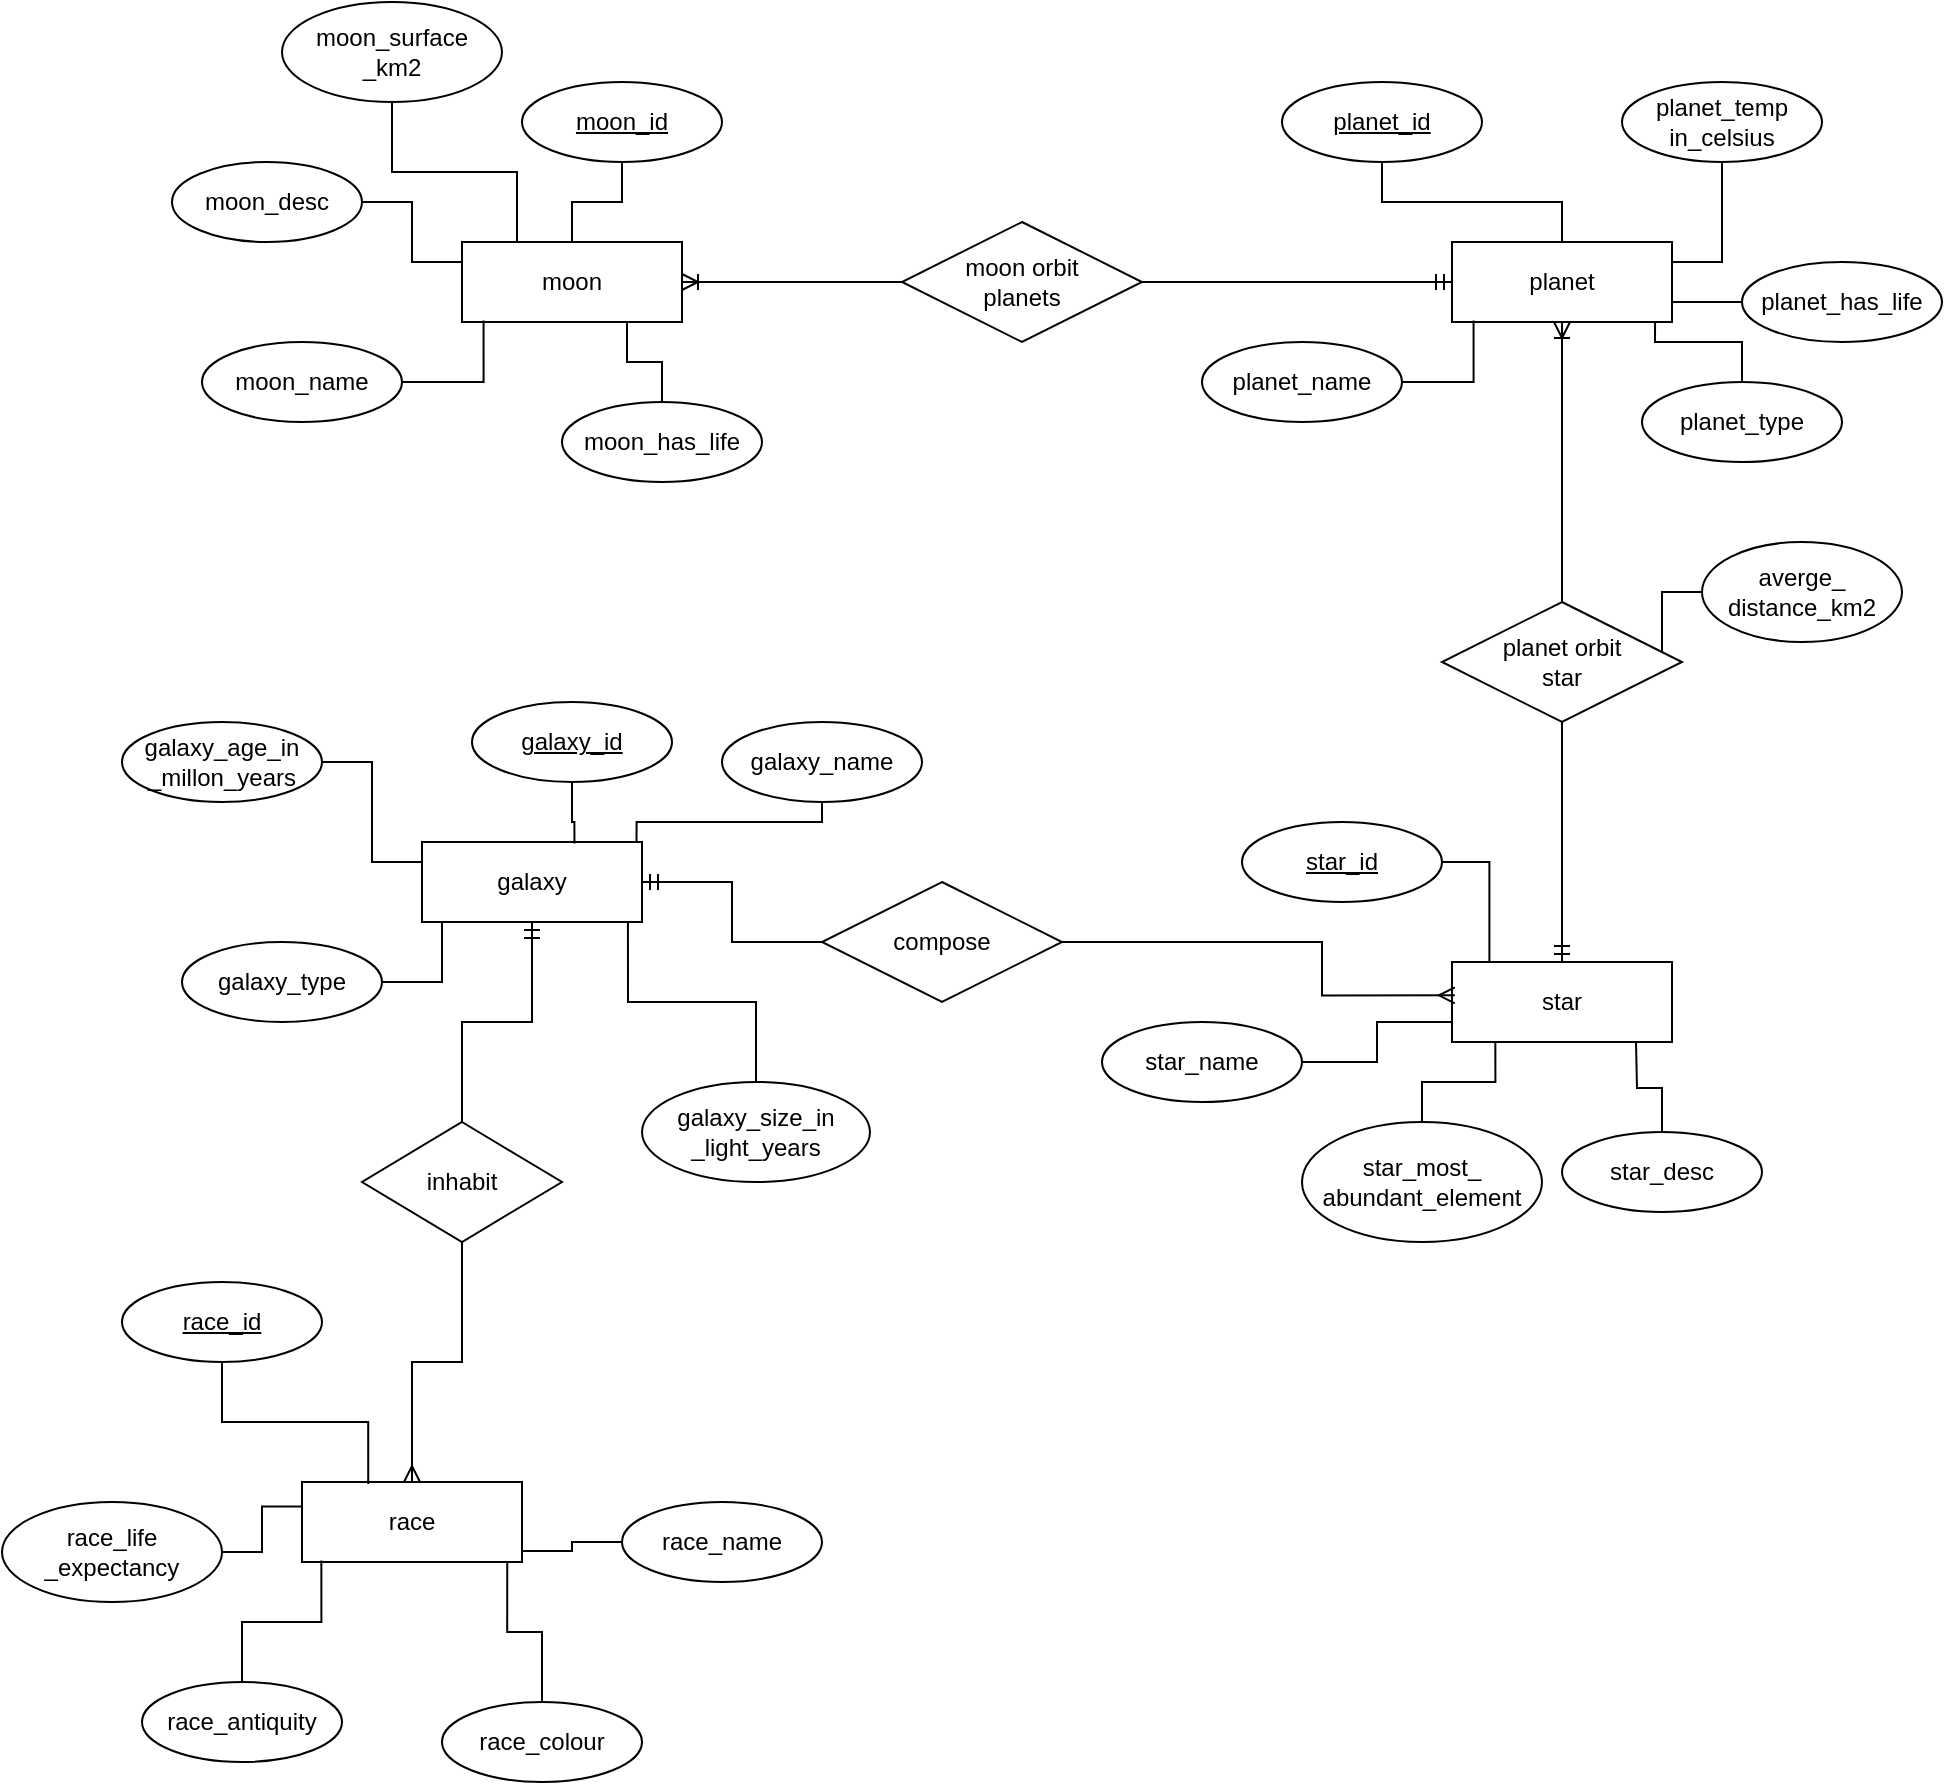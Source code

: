 <mxfile version="21.6.6" type="github">
  <diagram name="Página-1" id="PgGMT4XV1KcpESmoV4pr">
    <mxGraphModel dx="662" dy="594" grid="1" gridSize="10" guides="1" tooltips="1" connect="1" arrows="1" fold="1" page="1" pageScale="1" pageWidth="827" pageHeight="1169" math="0" shadow="0">
      <root>
        <mxCell id="0" />
        <mxCell id="1" parent="0" />
        <mxCell id="fIT2TMYhLoiA7Ju0z0X--1" value="moon" style="rounded=0;whiteSpace=wrap;html=1;" parent="1" vertex="1">
          <mxGeometry x="290" y="140" width="110" height="40" as="geometry" />
        </mxCell>
        <mxCell id="fIT2TMYhLoiA7Ju0z0X--7" style="edgeStyle=orthogonalEdgeStyle;rounded=0;orthogonalLoop=1;jettySize=auto;html=1;endArrow=none;endFill=0;" parent="1" source="fIT2TMYhLoiA7Ju0z0X--4" target="fIT2TMYhLoiA7Ju0z0X--1" edge="1">
          <mxGeometry relative="1" as="geometry" />
        </mxCell>
        <mxCell id="fIT2TMYhLoiA7Ju0z0X--4" value="moon_id" style="ellipse;whiteSpace=wrap;html=1;align=center;fontStyle=4;" parent="1" vertex="1">
          <mxGeometry x="320" y="60" width="100" height="40" as="geometry" />
        </mxCell>
        <mxCell id="fIT2TMYhLoiA7Ju0z0X--9" style="edgeStyle=orthogonalEdgeStyle;rounded=0;orthogonalLoop=1;jettySize=auto;html=1;entryX=0.25;entryY=0;entryDx=0;entryDy=0;endArrow=none;endFill=0;" parent="1" source="fIT2TMYhLoiA7Ju0z0X--8" target="fIT2TMYhLoiA7Ju0z0X--1" edge="1">
          <mxGeometry relative="1" as="geometry" />
        </mxCell>
        <mxCell id="fIT2TMYhLoiA7Ju0z0X--8" value="moon_surface&lt;br&gt;_km2" style="ellipse;whiteSpace=wrap;html=1;align=center;" parent="1" vertex="1">
          <mxGeometry x="200" y="20" width="110" height="50" as="geometry" />
        </mxCell>
        <mxCell id="fIT2TMYhLoiA7Ju0z0X--11" style="edgeStyle=orthogonalEdgeStyle;rounded=0;orthogonalLoop=1;jettySize=auto;html=1;entryX=0.098;entryY=0.982;entryDx=0;entryDy=0;entryPerimeter=0;endArrow=none;endFill=0;" parent="1" source="fIT2TMYhLoiA7Ju0z0X--10" target="fIT2TMYhLoiA7Ju0z0X--1" edge="1">
          <mxGeometry relative="1" as="geometry" />
        </mxCell>
        <mxCell id="fIT2TMYhLoiA7Ju0z0X--10" value="moon_name" style="ellipse;whiteSpace=wrap;html=1;align=center;" parent="1" vertex="1">
          <mxGeometry x="160" y="190" width="100" height="40" as="geometry" />
        </mxCell>
        <mxCell id="FuvpAv0MovetRw_jp8V7-3" style="edgeStyle=orthogonalEdgeStyle;rounded=0;orthogonalLoop=1;jettySize=auto;html=1;endArrow=ERoneToMany;endFill=0;" parent="1" source="fIT2TMYhLoiA7Ju0z0X--12" target="fIT2TMYhLoiA7Ju0z0X--1" edge="1">
          <mxGeometry relative="1" as="geometry" />
        </mxCell>
        <mxCell id="FuvpAv0MovetRw_jp8V7-4" style="edgeStyle=orthogonalEdgeStyle;rounded=0;orthogonalLoop=1;jettySize=auto;html=1;endArrow=ERmandOne;endFill=0;" parent="1" source="fIT2TMYhLoiA7Ju0z0X--12" target="fIT2TMYhLoiA7Ju0z0X--13" edge="1">
          <mxGeometry relative="1" as="geometry" />
        </mxCell>
        <mxCell id="fIT2TMYhLoiA7Ju0z0X--12" value="moon orbit&lt;br&gt;planets" style="shape=rhombus;perimeter=rhombusPerimeter;whiteSpace=wrap;html=1;align=center;" parent="1" vertex="1">
          <mxGeometry x="510" y="130" width="120" height="60" as="geometry" />
        </mxCell>
        <mxCell id="FuvpAv0MovetRw_jp8V7-15" style="edgeStyle=orthogonalEdgeStyle;rounded=0;orthogonalLoop=1;jettySize=auto;html=1;endArrow=none;endFill=0;startArrow=ERoneToMany;startFill=0;" parent="1" source="fIT2TMYhLoiA7Ju0z0X--13" target="FuvpAv0MovetRw_jp8V7-11" edge="1">
          <mxGeometry relative="1" as="geometry" />
        </mxCell>
        <mxCell id="fIT2TMYhLoiA7Ju0z0X--13" value="planet" style="rounded=0;whiteSpace=wrap;html=1;" parent="1" vertex="1">
          <mxGeometry x="785" y="140" width="110" height="40" as="geometry" />
        </mxCell>
        <mxCell id="fIT2TMYhLoiA7Ju0z0X--14" style="edgeStyle=orthogonalEdgeStyle;rounded=0;orthogonalLoop=1;jettySize=auto;html=1;endArrow=none;endFill=0;" parent="1" source="fIT2TMYhLoiA7Ju0z0X--15" target="fIT2TMYhLoiA7Ju0z0X--13" edge="1">
          <mxGeometry relative="1" as="geometry" />
        </mxCell>
        <mxCell id="fIT2TMYhLoiA7Ju0z0X--15" value="planet_id" style="ellipse;whiteSpace=wrap;html=1;align=center;fontStyle=4;" parent="1" vertex="1">
          <mxGeometry x="700" y="60" width="100" height="40" as="geometry" />
        </mxCell>
        <mxCell id="fIT2TMYhLoiA7Ju0z0X--18" style="edgeStyle=orthogonalEdgeStyle;rounded=0;orthogonalLoop=1;jettySize=auto;html=1;entryX=0.098;entryY=0.982;entryDx=0;entryDy=0;entryPerimeter=0;endArrow=none;endFill=0;" parent="1" source="fIT2TMYhLoiA7Ju0z0X--19" target="fIT2TMYhLoiA7Ju0z0X--13" edge="1">
          <mxGeometry relative="1" as="geometry" />
        </mxCell>
        <mxCell id="fIT2TMYhLoiA7Ju0z0X--19" value="planet_name" style="ellipse;whiteSpace=wrap;html=1;align=center;" parent="1" vertex="1">
          <mxGeometry x="660" y="190" width="100" height="40" as="geometry" />
        </mxCell>
        <mxCell id="FuvpAv0MovetRw_jp8V7-7" style="edgeStyle=orthogonalEdgeStyle;rounded=0;orthogonalLoop=1;jettySize=auto;html=1;entryX=0.923;entryY=1.012;entryDx=0;entryDy=0;entryPerimeter=0;endArrow=none;endFill=0;" parent="1" source="FuvpAv0MovetRw_jp8V7-6" target="fIT2TMYhLoiA7Ju0z0X--13" edge="1">
          <mxGeometry relative="1" as="geometry" />
        </mxCell>
        <mxCell id="FuvpAv0MovetRw_jp8V7-6" value="planet_type" style="ellipse;whiteSpace=wrap;html=1;align=center;" parent="1" vertex="1">
          <mxGeometry x="880" y="210" width="100" height="40" as="geometry" />
        </mxCell>
        <mxCell id="FuvpAv0MovetRw_jp8V7-10" style="edgeStyle=orthogonalEdgeStyle;rounded=0;orthogonalLoop=1;jettySize=auto;html=1;entryX=1;entryY=0.25;entryDx=0;entryDy=0;endArrow=none;endFill=0;" parent="1" source="FuvpAv0MovetRw_jp8V7-9" target="fIT2TMYhLoiA7Ju0z0X--13" edge="1">
          <mxGeometry relative="1" as="geometry" />
        </mxCell>
        <mxCell id="FuvpAv0MovetRw_jp8V7-9" value="planet_temp&lt;br&gt;in_celsius" style="ellipse;whiteSpace=wrap;html=1;align=center;" parent="1" vertex="1">
          <mxGeometry x="870" y="60" width="100" height="40" as="geometry" />
        </mxCell>
        <mxCell id="FuvpAv0MovetRw_jp8V7-11" value="planet orbit&lt;br&gt;star" style="shape=rhombus;perimeter=rhombusPerimeter;whiteSpace=wrap;html=1;align=center;" parent="1" vertex="1">
          <mxGeometry x="780" y="320" width="120" height="60" as="geometry" />
        </mxCell>
        <mxCell id="FuvpAv0MovetRw_jp8V7-14" style="edgeStyle=orthogonalEdgeStyle;rounded=0;orthogonalLoop=1;jettySize=auto;html=1;endArrow=none;endFill=0;" parent="1" source="FuvpAv0MovetRw_jp8V7-13" target="FuvpAv0MovetRw_jp8V7-11" edge="1">
          <mxGeometry relative="1" as="geometry">
            <Array as="points">
              <mxPoint x="890" y="315" />
            </Array>
          </mxGeometry>
        </mxCell>
        <mxCell id="FuvpAv0MovetRw_jp8V7-13" value="averge_&lt;br&gt;distance_km2" style="ellipse;whiteSpace=wrap;html=1;" parent="1" vertex="1">
          <mxGeometry x="910" y="290" width="100" height="50" as="geometry" />
        </mxCell>
        <mxCell id="FuvpAv0MovetRw_jp8V7-17" style="edgeStyle=orthogonalEdgeStyle;rounded=0;orthogonalLoop=1;jettySize=auto;html=1;endArrow=none;endFill=0;startArrow=ERmandOne;startFill=0;" parent="1" source="FuvpAv0MovetRw_jp8V7-16" target="FuvpAv0MovetRw_jp8V7-11" edge="1">
          <mxGeometry relative="1" as="geometry" />
        </mxCell>
        <mxCell id="FuvpAv0MovetRw_jp8V7-16" value="star" style="rounded=0;whiteSpace=wrap;html=1;" parent="1" vertex="1">
          <mxGeometry x="785" y="500" width="110" height="40" as="geometry" />
        </mxCell>
        <mxCell id="FuvpAv0MovetRw_jp8V7-25" style="edgeStyle=orthogonalEdgeStyle;rounded=0;orthogonalLoop=1;jettySize=auto;html=1;entryX=0.17;entryY=0.008;entryDx=0;entryDy=0;entryPerimeter=0;endArrow=none;endFill=0;" parent="1" source="FuvpAv0MovetRw_jp8V7-18" target="FuvpAv0MovetRw_jp8V7-16" edge="1">
          <mxGeometry relative="1" as="geometry" />
        </mxCell>
        <mxCell id="FuvpAv0MovetRw_jp8V7-18" value="star_id" style="ellipse;whiteSpace=wrap;html=1;align=center;fontStyle=4;" parent="1" vertex="1">
          <mxGeometry x="680" y="430" width="100" height="40" as="geometry" />
        </mxCell>
        <mxCell id="FuvpAv0MovetRw_jp8V7-24" style="edgeStyle=orthogonalEdgeStyle;rounded=0;orthogonalLoop=1;jettySize=auto;html=1;entryX=0;entryY=0.75;entryDx=0;entryDy=0;endArrow=none;endFill=0;" parent="1" source="FuvpAv0MovetRw_jp8V7-19" target="FuvpAv0MovetRw_jp8V7-16" edge="1">
          <mxGeometry relative="1" as="geometry" />
        </mxCell>
        <mxCell id="FuvpAv0MovetRw_jp8V7-19" value="star_name" style="ellipse;whiteSpace=wrap;html=1;align=center;" parent="1" vertex="1">
          <mxGeometry x="610" y="530" width="100" height="40" as="geometry" />
        </mxCell>
        <mxCell id="FuvpAv0MovetRw_jp8V7-23" style="edgeStyle=orthogonalEdgeStyle;rounded=0;orthogonalLoop=1;jettySize=auto;html=1;entryX=0.197;entryY=0.997;entryDx=0;entryDy=0;entryPerimeter=0;endArrow=none;endFill=0;" parent="1" source="FuvpAv0MovetRw_jp8V7-20" target="FuvpAv0MovetRw_jp8V7-16" edge="1">
          <mxGeometry relative="1" as="geometry" />
        </mxCell>
        <mxCell id="FuvpAv0MovetRw_jp8V7-20" value="star_most_&lt;br&gt;abundant_element" style="ellipse;whiteSpace=wrap;html=1;align=center;" parent="1" vertex="1">
          <mxGeometry x="710" y="580" width="120" height="60" as="geometry" />
        </mxCell>
        <mxCell id="FuvpAv0MovetRw_jp8V7-22" style="edgeStyle=orthogonalEdgeStyle;rounded=0;orthogonalLoop=1;jettySize=auto;html=1;endArrow=none;endFill=0;" parent="1" source="FuvpAv0MovetRw_jp8V7-21" edge="1">
          <mxGeometry relative="1" as="geometry">
            <mxPoint x="877" y="540" as="targetPoint" />
          </mxGeometry>
        </mxCell>
        <mxCell id="FuvpAv0MovetRw_jp8V7-21" value="star_desc" style="ellipse;whiteSpace=wrap;html=1;align=center;" parent="1" vertex="1">
          <mxGeometry x="840" y="585" width="100" height="40" as="geometry" />
        </mxCell>
        <mxCell id="FuvpAv0MovetRw_jp8V7-30" style="edgeStyle=orthogonalEdgeStyle;rounded=0;orthogonalLoop=1;jettySize=auto;html=1;exitX=0.5;exitY=1;exitDx=0;exitDy=0;entryX=0.5;entryY=1;entryDx=0;entryDy=0;endArrow=none;endFill=0;" parent="1" source="FuvpAv0MovetRw_jp8V7-11" target="FuvpAv0MovetRw_jp8V7-11" edge="1">
          <mxGeometry relative="1" as="geometry" />
        </mxCell>
        <mxCell id="FuvpAv0MovetRw_jp8V7-32" style="edgeStyle=orthogonalEdgeStyle;rounded=0;orthogonalLoop=1;jettySize=auto;html=1;endArrow=ERmany;endFill=0;entryX=0.013;entryY=0.417;entryDx=0;entryDy=0;entryPerimeter=0;" parent="1" source="FuvpAv0MovetRw_jp8V7-31" target="FuvpAv0MovetRw_jp8V7-16" edge="1">
          <mxGeometry relative="1" as="geometry">
            <mxPoint x="720" y="510" as="targetPoint" />
            <Array as="points">
              <mxPoint x="720" y="490" />
              <mxPoint x="720" y="517" />
            </Array>
          </mxGeometry>
        </mxCell>
        <mxCell id="FuvpAv0MovetRw_jp8V7-34" style="edgeStyle=orthogonalEdgeStyle;rounded=0;orthogonalLoop=1;jettySize=auto;html=1;endArrow=ERmandOne;endFill=0;" parent="1" source="FuvpAv0MovetRw_jp8V7-31" target="FuvpAv0MovetRw_jp8V7-33" edge="1">
          <mxGeometry relative="1" as="geometry" />
        </mxCell>
        <mxCell id="FuvpAv0MovetRw_jp8V7-31" value="compose" style="shape=rhombus;perimeter=rhombusPerimeter;whiteSpace=wrap;html=1;align=center;" parent="1" vertex="1">
          <mxGeometry x="470" y="460" width="120" height="60" as="geometry" />
        </mxCell>
        <mxCell id="FuvpAv0MovetRw_jp8V7-33" value="galaxy" style="rounded=0;whiteSpace=wrap;html=1;" parent="1" vertex="1">
          <mxGeometry x="270" y="440" width="110" height="40" as="geometry" />
        </mxCell>
        <mxCell id="FuvpAv0MovetRw_jp8V7-41" style="edgeStyle=orthogonalEdgeStyle;rounded=0;orthogonalLoop=1;jettySize=auto;html=1;entryX=0.693;entryY=0.019;entryDx=0;entryDy=0;entryPerimeter=0;endArrow=none;endFill=0;" parent="1" source="FuvpAv0MovetRw_jp8V7-36" target="FuvpAv0MovetRw_jp8V7-33" edge="1">
          <mxGeometry relative="1" as="geometry" />
        </mxCell>
        <mxCell id="FuvpAv0MovetRw_jp8V7-36" value="galaxy_id" style="ellipse;whiteSpace=wrap;html=1;align=center;fontStyle=4;" parent="1" vertex="1">
          <mxGeometry x="295" y="370" width="100" height="40" as="geometry" />
        </mxCell>
        <mxCell id="FuvpAv0MovetRw_jp8V7-39" style="edgeStyle=orthogonalEdgeStyle;rounded=0;orthogonalLoop=1;jettySize=auto;html=1;entryX=0.975;entryY=0.009;entryDx=0;entryDy=0;entryPerimeter=0;endArrow=none;endFill=0;" parent="1" source="FuvpAv0MovetRw_jp8V7-37" target="FuvpAv0MovetRw_jp8V7-33" edge="1">
          <mxGeometry relative="1" as="geometry">
            <Array as="points">
              <mxPoint x="377" y="430" />
            </Array>
          </mxGeometry>
        </mxCell>
        <mxCell id="FuvpAv0MovetRw_jp8V7-37" value="galaxy_name" style="ellipse;whiteSpace=wrap;html=1;align=center;" parent="1" vertex="1">
          <mxGeometry x="420" y="380" width="100" height="40" as="geometry" />
        </mxCell>
        <mxCell id="FuvpAv0MovetRw_jp8V7-40" style="edgeStyle=orthogonalEdgeStyle;rounded=0;orthogonalLoop=1;jettySize=auto;html=1;entryX=0.091;entryY=1;entryDx=0;entryDy=0;entryPerimeter=0;endArrow=none;endFill=0;" parent="1" source="FuvpAv0MovetRw_jp8V7-38" target="FuvpAv0MovetRw_jp8V7-33" edge="1">
          <mxGeometry relative="1" as="geometry" />
        </mxCell>
        <mxCell id="FuvpAv0MovetRw_jp8V7-38" value="galaxy_type" style="ellipse;whiteSpace=wrap;html=1;align=center;" parent="1" vertex="1">
          <mxGeometry x="150" y="490" width="100" height="40" as="geometry" />
        </mxCell>
        <mxCell id="eP9GAo6A-jcI4ZJbS0kW-3" style="edgeStyle=orthogonalEdgeStyle;rounded=0;orthogonalLoop=1;jettySize=auto;html=1;entryX=0.75;entryY=1;entryDx=0;entryDy=0;endArrow=none;endFill=0;" parent="1" source="eP9GAo6A-jcI4ZJbS0kW-2" target="fIT2TMYhLoiA7Ju0z0X--1" edge="1">
          <mxGeometry relative="1" as="geometry" />
        </mxCell>
        <mxCell id="eP9GAo6A-jcI4ZJbS0kW-2" value="moon_has_life" style="ellipse;whiteSpace=wrap;html=1;align=center;" parent="1" vertex="1">
          <mxGeometry x="340" y="220" width="100" height="40" as="geometry" />
        </mxCell>
        <mxCell id="eP9GAo6A-jcI4ZJbS0kW-5" style="edgeStyle=orthogonalEdgeStyle;rounded=0;orthogonalLoop=1;jettySize=auto;html=1;entryX=1;entryY=0.75;entryDx=0;entryDy=0;endArrow=none;endFill=0;" parent="1" source="eP9GAo6A-jcI4ZJbS0kW-4" target="fIT2TMYhLoiA7Ju0z0X--13" edge="1">
          <mxGeometry relative="1" as="geometry" />
        </mxCell>
        <mxCell id="eP9GAo6A-jcI4ZJbS0kW-4" value="planet_has_life" style="ellipse;whiteSpace=wrap;html=1;align=center;" parent="1" vertex="1">
          <mxGeometry x="930" y="150" width="100" height="40" as="geometry" />
        </mxCell>
        <mxCell id="8Nu9SDMi3KKAxJF_LrVY-2" style="edgeStyle=orthogonalEdgeStyle;rounded=0;orthogonalLoop=1;jettySize=auto;html=1;entryX=0;entryY=0.25;entryDx=0;entryDy=0;endArrow=none;endFill=0;" edge="1" parent="1" source="8Nu9SDMi3KKAxJF_LrVY-1" target="FuvpAv0MovetRw_jp8V7-33">
          <mxGeometry relative="1" as="geometry" />
        </mxCell>
        <mxCell id="8Nu9SDMi3KKAxJF_LrVY-1" value="galaxy_age_in&lt;br&gt;_millon_years" style="ellipse;whiteSpace=wrap;html=1;align=center;" vertex="1" parent="1">
          <mxGeometry x="120" y="380" width="100" height="40" as="geometry" />
        </mxCell>
        <mxCell id="8Nu9SDMi3KKAxJF_LrVY-4" style="edgeStyle=orthogonalEdgeStyle;rounded=0;orthogonalLoop=1;jettySize=auto;html=1;entryX=0.936;entryY=1.004;entryDx=0;entryDy=0;entryPerimeter=0;endArrow=none;endFill=0;" edge="1" parent="1" source="8Nu9SDMi3KKAxJF_LrVY-3" target="FuvpAv0MovetRw_jp8V7-33">
          <mxGeometry relative="1" as="geometry" />
        </mxCell>
        <mxCell id="8Nu9SDMi3KKAxJF_LrVY-3" value="galaxy_size_in&lt;br&gt;_light_years" style="ellipse;whiteSpace=wrap;html=1;align=center;" vertex="1" parent="1">
          <mxGeometry x="380" y="560" width="114" height="50" as="geometry" />
        </mxCell>
        <mxCell id="8Nu9SDMi3KKAxJF_LrVY-9" style="edgeStyle=orthogonalEdgeStyle;rounded=0;orthogonalLoop=1;jettySize=auto;html=1;entryX=0;entryY=0.25;entryDx=0;entryDy=0;endArrow=none;endFill=0;" edge="1" parent="1" source="8Nu9SDMi3KKAxJF_LrVY-7" target="fIT2TMYhLoiA7Ju0z0X--1">
          <mxGeometry relative="1" as="geometry" />
        </mxCell>
        <mxCell id="8Nu9SDMi3KKAxJF_LrVY-7" value="moon_desc" style="ellipse;whiteSpace=wrap;html=1;align=center;" vertex="1" parent="1">
          <mxGeometry x="145" y="100" width="95" height="40" as="geometry" />
        </mxCell>
        <mxCell id="8Nu9SDMi3KKAxJF_LrVY-11" value="race" style="rounded=0;whiteSpace=wrap;html=1;" vertex="1" parent="1">
          <mxGeometry x="210" y="760" width="110" height="40" as="geometry" />
        </mxCell>
        <mxCell id="8Nu9SDMi3KKAxJF_LrVY-18" style="edgeStyle=orthogonalEdgeStyle;rounded=0;orthogonalLoop=1;jettySize=auto;html=1;entryX=1.005;entryY=0.862;entryDx=0;entryDy=0;entryPerimeter=0;endArrow=none;endFill=0;" edge="1" parent="1" source="8Nu9SDMi3KKAxJF_LrVY-12" target="8Nu9SDMi3KKAxJF_LrVY-11">
          <mxGeometry relative="1" as="geometry" />
        </mxCell>
        <mxCell id="8Nu9SDMi3KKAxJF_LrVY-12" value="race_name" style="ellipse;whiteSpace=wrap;html=1;align=center;" vertex="1" parent="1">
          <mxGeometry x="370" y="770" width="100" height="40" as="geometry" />
        </mxCell>
        <mxCell id="8Nu9SDMi3KKAxJF_LrVY-17" style="edgeStyle=orthogonalEdgeStyle;rounded=0;orthogonalLoop=1;jettySize=auto;html=1;entryX=0.301;entryY=0.025;entryDx=0;entryDy=0;entryPerimeter=0;endArrow=none;endFill=0;" edge="1" parent="1" source="8Nu9SDMi3KKAxJF_LrVY-16" target="8Nu9SDMi3KKAxJF_LrVY-11">
          <mxGeometry relative="1" as="geometry" />
        </mxCell>
        <mxCell id="8Nu9SDMi3KKAxJF_LrVY-16" value="race_id" style="ellipse;whiteSpace=wrap;html=1;align=center;fontStyle=4;" vertex="1" parent="1">
          <mxGeometry x="120" y="660" width="100" height="40" as="geometry" />
        </mxCell>
        <mxCell id="8Nu9SDMi3KKAxJF_LrVY-20" style="edgeStyle=orthogonalEdgeStyle;rounded=0;orthogonalLoop=1;jettySize=auto;html=1;entryX=0.933;entryY=0.998;entryDx=0;entryDy=0;entryPerimeter=0;endArrow=none;endFill=0;" edge="1" parent="1" source="8Nu9SDMi3KKAxJF_LrVY-19" target="8Nu9SDMi3KKAxJF_LrVY-11">
          <mxGeometry relative="1" as="geometry" />
        </mxCell>
        <mxCell id="8Nu9SDMi3KKAxJF_LrVY-19" value="race_colour" style="ellipse;whiteSpace=wrap;html=1;align=center;" vertex="1" parent="1">
          <mxGeometry x="280" y="870" width="100" height="40" as="geometry" />
        </mxCell>
        <mxCell id="8Nu9SDMi3KKAxJF_LrVY-22" style="edgeStyle=orthogonalEdgeStyle;rounded=0;orthogonalLoop=1;jettySize=auto;html=1;entryX=0.088;entryY=0.982;entryDx=0;entryDy=0;entryPerimeter=0;endArrow=none;endFill=0;" edge="1" parent="1" source="8Nu9SDMi3KKAxJF_LrVY-21" target="8Nu9SDMi3KKAxJF_LrVY-11">
          <mxGeometry relative="1" as="geometry" />
        </mxCell>
        <mxCell id="8Nu9SDMi3KKAxJF_LrVY-21" value="race_antiquity" style="ellipse;whiteSpace=wrap;html=1;align=center;" vertex="1" parent="1">
          <mxGeometry x="130" y="860" width="100" height="40" as="geometry" />
        </mxCell>
        <mxCell id="8Nu9SDMi3KKAxJF_LrVY-24" style="edgeStyle=orthogonalEdgeStyle;rounded=0;orthogonalLoop=1;jettySize=auto;html=1;entryX=-0.001;entryY=0.306;entryDx=0;entryDy=0;entryPerimeter=0;endArrow=none;endFill=0;" edge="1" parent="1" source="8Nu9SDMi3KKAxJF_LrVY-23" target="8Nu9SDMi3KKAxJF_LrVY-11">
          <mxGeometry relative="1" as="geometry" />
        </mxCell>
        <mxCell id="8Nu9SDMi3KKAxJF_LrVY-23" value="race_life&lt;br&gt;_expectancy" style="ellipse;whiteSpace=wrap;html=1;align=center;" vertex="1" parent="1">
          <mxGeometry x="60" y="770" width="110" height="50" as="geometry" />
        </mxCell>
        <mxCell id="8Nu9SDMi3KKAxJF_LrVY-26" style="edgeStyle=orthogonalEdgeStyle;rounded=0;orthogonalLoop=1;jettySize=auto;html=1;endArrow=ERmany;endFill=0;" edge="1" parent="1" source="8Nu9SDMi3KKAxJF_LrVY-25" target="8Nu9SDMi3KKAxJF_LrVY-11">
          <mxGeometry relative="1" as="geometry" />
        </mxCell>
        <mxCell id="8Nu9SDMi3KKAxJF_LrVY-27" style="edgeStyle=orthogonalEdgeStyle;rounded=0;orthogonalLoop=1;jettySize=auto;html=1;endArrow=ERmandOne;endFill=0;" edge="1" parent="1" source="8Nu9SDMi3KKAxJF_LrVY-25" target="FuvpAv0MovetRw_jp8V7-33">
          <mxGeometry relative="1" as="geometry" />
        </mxCell>
        <mxCell id="8Nu9SDMi3KKAxJF_LrVY-25" value="inhabit" style="shape=rhombus;perimeter=rhombusPerimeter;whiteSpace=wrap;html=1;align=center;" vertex="1" parent="1">
          <mxGeometry x="240" y="580" width="100" height="60" as="geometry" />
        </mxCell>
      </root>
    </mxGraphModel>
  </diagram>
</mxfile>
